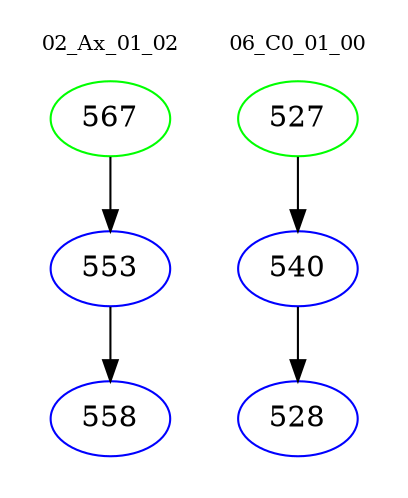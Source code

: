 digraph{
subgraph cluster_0 {
color = white
label = "02_Ax_01_02";
fontsize=10;
T0_567 [label="567", color="green"]
T0_567 -> T0_553 [color="black"]
T0_553 [label="553", color="blue"]
T0_553 -> T0_558 [color="black"]
T0_558 [label="558", color="blue"]
}
subgraph cluster_1 {
color = white
label = "06_C0_01_00";
fontsize=10;
T1_527 [label="527", color="green"]
T1_527 -> T1_540 [color="black"]
T1_540 [label="540", color="blue"]
T1_540 -> T1_528 [color="black"]
T1_528 [label="528", color="blue"]
}
}
